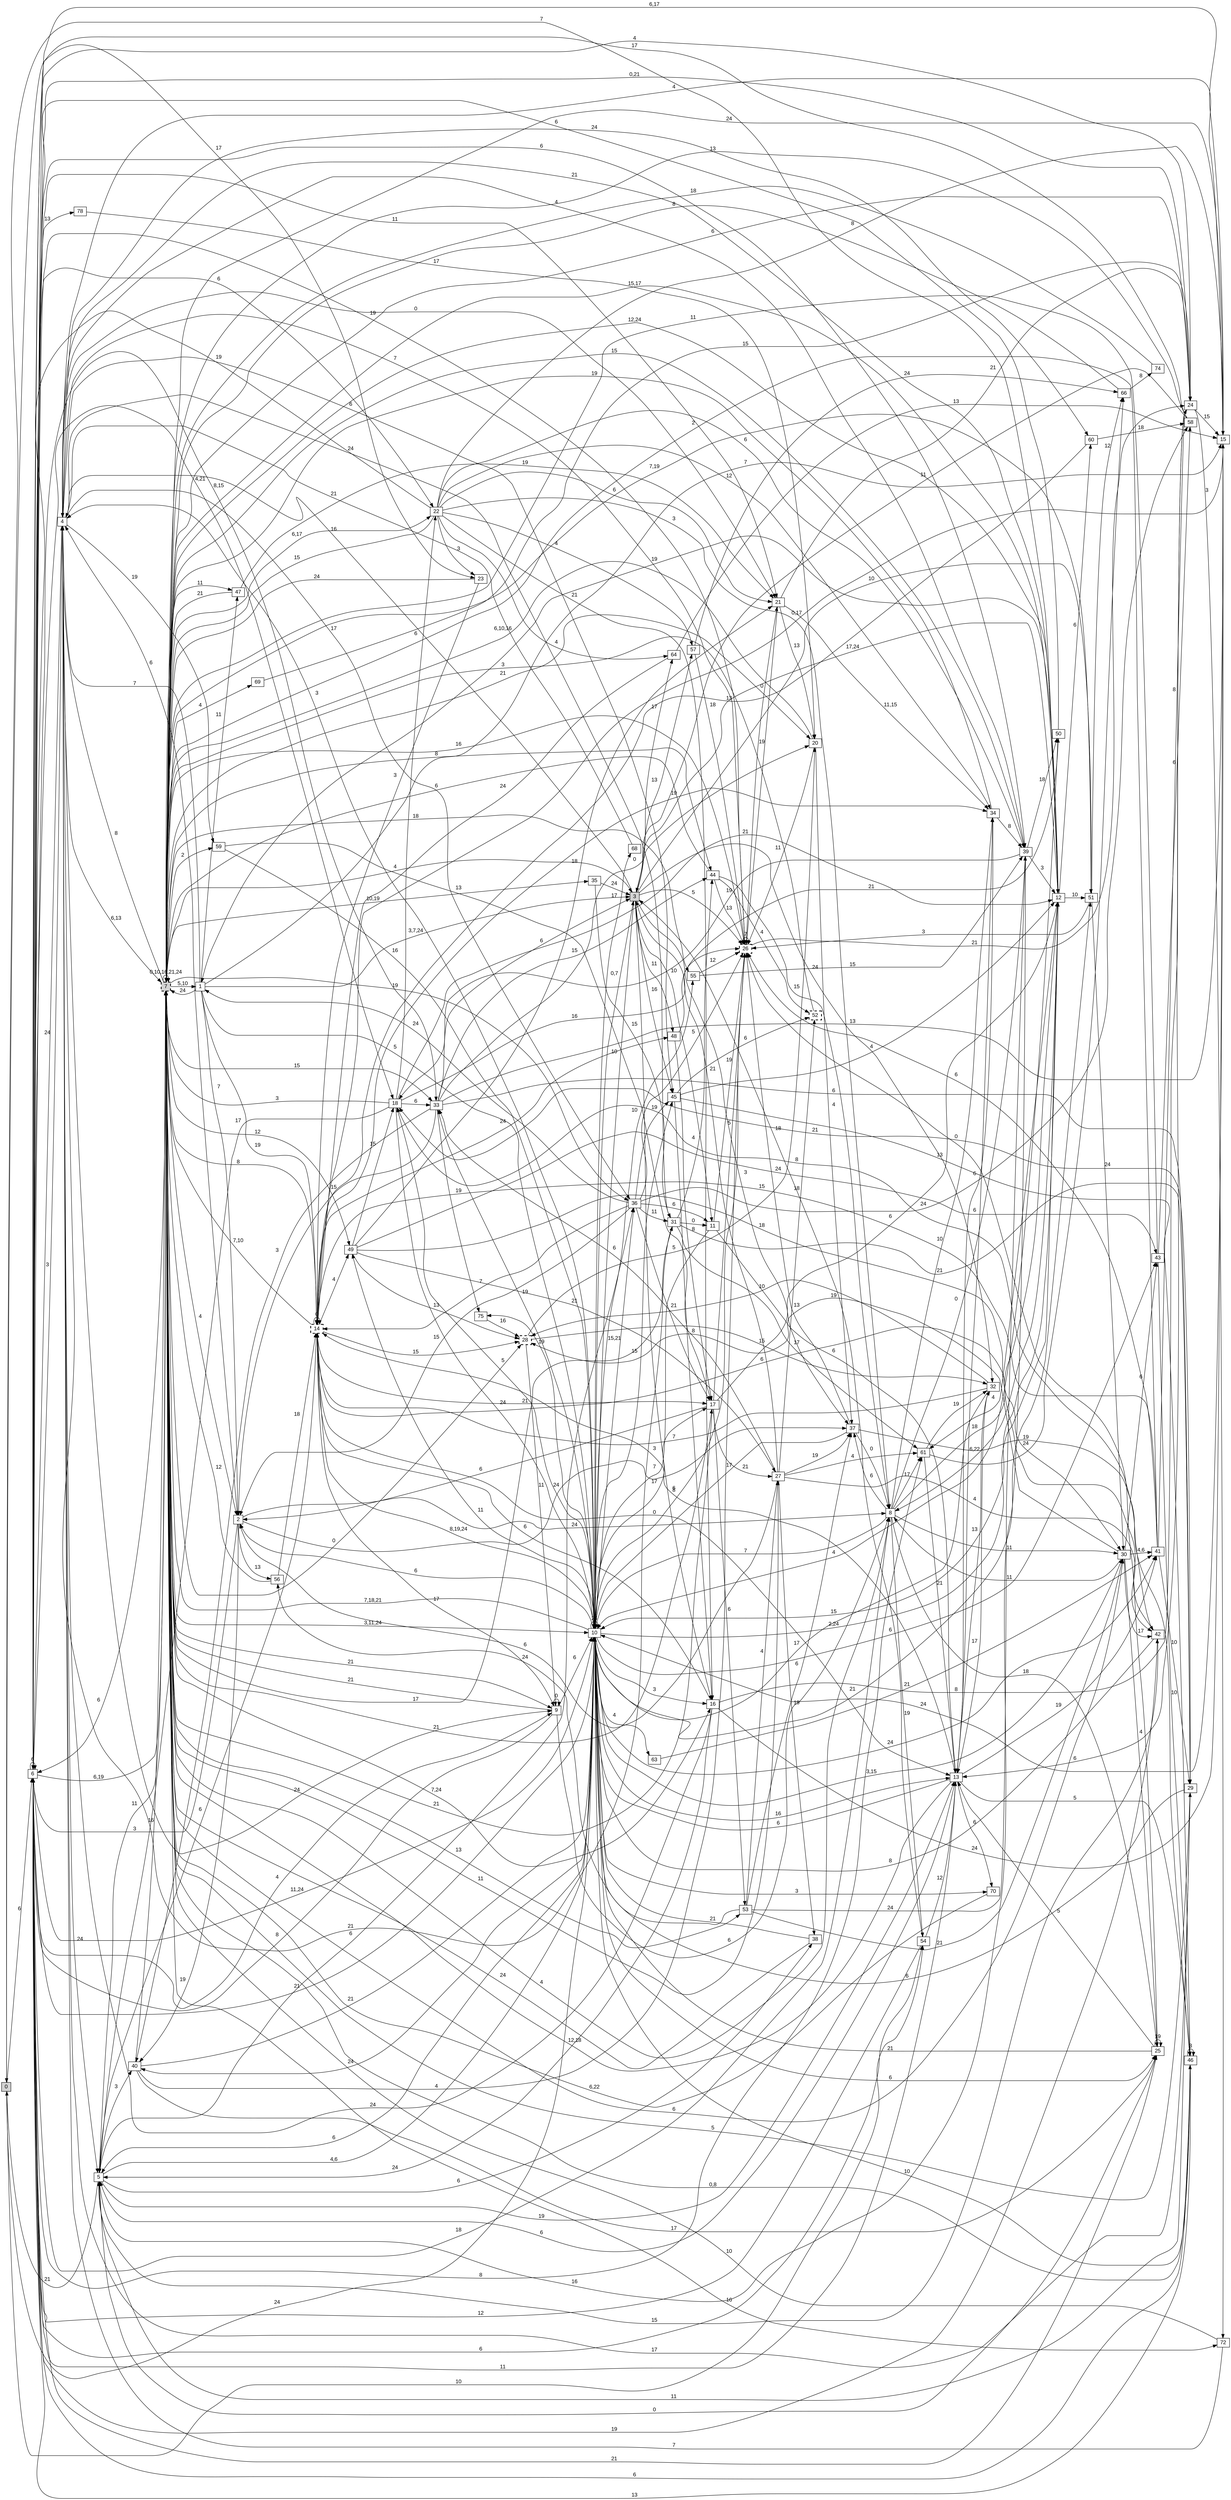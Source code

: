 digraph "NDFA" {
  rankdir=LR
  node [shape=box width=0.1 height=0.1 fontname=Arial]
  edge [fontname=Arial]
/* Estados */
 s0 [label="0" style="filled"] /* I:1 F:0 D:0 */
 s1 [label="1" ] /* I:0 F:0 D:0 */
 s2 [label="2" ] /* I:0 F:0 D:0 */
 s3 [label="3" style="filled"] /* I:1 F:0 D:0 */
 s4 [label="4" ] /* I:0 F:0 D:0 */
 s5 [label="5" ] /* I:0 F:0 D:0 */
 s6 [label="6" ] /* I:0 F:0 D:0 */
 s7 [label="7" style="filled,bold,dashed"] /* I:1 F:1 D:0 */
 s8 [label="8" ] /* I:0 F:0 D:0 */
 s9 [label="9" ] /* I:0 F:0 D:0 */
 s10 [label="10" ] /* I:0 F:0 D:0 */
 s11 [label="11" ] /* I:0 F:0 D:0 */
 s12 [label="12" ] /* I:0 F:0 D:0 */
 s13 [label="13" ] /* I:0 F:0 D:0 */
 s14 [label="14" style="bold,dashed"] /* I:0 F:1 D:0 */
 s15 [label="15" ] /* I:0 F:0 D:0 */
 s16 [label="16" ] /* I:0 F:0 D:0 */
 s17 [label="17" ] /* I:0 F:0 D:0 */
 s18 [label="18" ] /* I:0 F:0 D:0 */
 s20 [label="20" ] /* I:0 F:0 D:0 */
 s21 [label="21" ] /* I:0 F:0 D:0 */
 s22 [label="22" ] /* I:0 F:0 D:0 */
 s23 [label="23" ] /* I:0 F:0 D:0 */
 s24 [label="24" ] /* I:0 F:0 D:0 */
 s25 [label="25" ] /* I:0 F:0 D:0 */
 s26 [label="26" style="bold,dashed"] /* I:0 F:1 D:0 */
 s27 [label="27" ] /* I:0 F:0 D:0 */
 s28 [label="28" style="bold,dashed"] /* I:0 F:1 D:0 */
 s29 [label="29" ] /* I:0 F:0 D:0 */
 s30 [label="30" ] /* I:0 F:0 D:0 */
 s31 [label="31" ] /* I:0 F:0 D:0 */
 s32 [label="32" ] /* I:0 F:0 D:0 */
 s33 [label="33" ] /* I:0 F:0 D:0 */
 s34 [label="34" ] /* I:0 F:0 D:0 */
 s35 [label="35" ] /* I:0 F:0 D:0 */
 s36 [label="36" ] /* I:0 F:0 D:0 */
 s37 [label="37" ] /* I:0 F:0 D:0 */
 s38 [label="38" ] /* I:0 F:0 D:0 */
 s39 [label="39" ] /* I:0 F:0 D:0 */
 s40 [label="40" ] /* I:0 F:0 D:0 */
 s41 [label="41" ] /* I:0 F:0 D:0 */
 s42 [label="42" ] /* I:0 F:0 D:0 */
 s43 [label="43" ] /* I:0 F:0 D:0 */
 s44 [label="44" ] /* I:0 F:0 D:0 */
 s45 [label="45" ] /* I:0 F:0 D:0 */
 s46 [label="46" ] /* I:0 F:0 D:0 */
 s47 [label="47" ] /* I:0 F:0 D:0 */
 s48 [label="48" ] /* I:0 F:0 D:0 */
 s49 [label="49" ] /* I:0 F:0 D:0 */
 s50 [label="50" ] /* I:0 F:0 D:0 */
 s51 [label="51" ] /* I:0 F:0 D:0 */
 s52 [label="52" style="bold,dashed"] /* I:0 F:1 D:0 */
 s53 [label="53" ] /* I:0 F:0 D:0 */
 s54 [label="54" ] /* I:0 F:0 D:0 */
 s55 [label="55" ] /* I:0 F:0 D:0 */
 s56 [label="56" ] /* I:0 F:0 D:0 */
 s57 [label="57" ] /* I:0 F:0 D:0 */
 s58 [label="58" ] /* I:0 F:0 D:0 */
 s59 [label="59" ] /* I:0 F:0 D:0 */
 s60 [label="60" ] /* I:0 F:0 D:0 */
 s61 [label="61" ] /* I:0 F:0 D:0 */
 s63 [label="63" ] /* I:0 F:0 D:0 */
 s64 [label="64" ] /* I:0 F:0 D:0 */
 s66 [label="66" ] /* I:0 F:0 D:0 */
 s68 [label="68" ] /* I:0 F:0 D:0 */
 s69 [label="69" ] /* I:0 F:0 D:0 */
 s70 [label="70" ] /* I:0 F:0 D:0 */
 s72 [label="72" ] /* I:0 F:0 D:0 */
 s74 [label="74" ] /* I:0 F:0 D:0 */
 s75 [label="75" ] /* I:0 F:0 D:0 */
 s78 [label="78" ] /* I:0 F:0 D:0 */
/* Transiciones */
  s0 -> s6 [label="6"]
  s0 -> s10 [label="24"]
  s0 -> s23 [label="17"]
  s0 -> s54 [label="10"]
  s1 -> s2 [label="7"]
  s1 -> s3 [label="3,7,24"]
  s1 -> s4 [label="7"]
  s1 -> s7 [label="24"]
  s1 -> s10 [label="5"]
  s1 -> s14 [label="19"]
  s1 -> s15 [label="7"]
  s1 -> s47 [label="11"]
  s2 -> s4 [label="6"]
  s2 -> s6 [label="3"]
  s2 -> s8 [label="24"]
  s2 -> s37 [label="24"]
  s2 -> s40 [label="19"]
  s2 -> s56 [label="13"]
  s3 -> s4 [label="16"]
  s3 -> s10 [label="10"]
  s3 -> s11 [label="10"]
  s3 -> s12 [label="17,24"]
  s3 -> s16 [label="6"]
  s3 -> s26 [label="5"]
  s3 -> s32 [label="24"]
  s3 -> s37 [label="3"]
  s3 -> s45 [label="16"]
  s3 -> s48 [label="11"]
  s3 -> s51 [label="10"]
  s3 -> s57 [label="13"]
  s3 -> s64 [label="17"]
  s4 -> s5 [label="24"]
  s4 -> s6 [label="24"]
  s4 -> s7 [label="6,13"]
  s4 -> s9 [label="24"]
  s4 -> s21 [label="0"]
  s4 -> s26 [label="7"]
  s4 -> s29 [label="17"]
  s4 -> s31 [label="24"]
  s4 -> s36 [label="17"]
  s4 -> s45 [label="6"]
  s4 -> s59 [label="19"]
  s4 -> s60 [label="24"]
  s5 -> s0 [label="21"]
  s5 -> s7 [label="11"]
  s5 -> s10 [label="4,6"]
  s5 -> s13 [label="19"]
  s5 -> s36 [label="6"]
  s5 -> s38 [label="6"]
  s5 -> s40 [label="3"]
  s6 -> s4 [label="3"]
  s6 -> s6 [label="6"]
  s6 -> s7 [label="6,19"]
  s6 -> s8 [label="18"]
  s6 -> s9 [label="4"]
  s6 -> s10 [label="11,24"]
  s6 -> s18 [label="4,21"]
  s6 -> s21 [label="11"]
  s6 -> s22 [label="6"]
  s6 -> s24 [label="4"]
  s6 -> s25 [label="21"]
  s6 -> s26 [label="19"]
  s6 -> s33 [label="8,15"]
  s6 -> s39 [label="6"]
  s6 -> s42 [label="19"]
  s6 -> s46 [label="6"]
  s6 -> s54 [label="6"]
  s6 -> s61 [label="8"]
  s6 -> s78 [label="13"]
  s7 -> s1 [label="5,10"]
  s7 -> s2 [label="4"]
  s7 -> s3 [label="4"]
  s7 -> s4 [label="8"]
  s7 -> s6 [label="6"]
  s7 -> s7 [label="0,10,16,21,24"]
  s7 -> s9 [label="21"]
  s7 -> s10 [label="3,11,24"]
  s7 -> s12 [label="12,24"]
  s7 -> s14 [label="8"]
  s7 -> s16 [label="7,24"]
  s7 -> s17 [label="21"]
  s7 -> s20 [label="21"]
  s7 -> s22 [label="6,17"]
  s7 -> s26 [label="16"]
  s7 -> s27 [label="11"]
  s7 -> s28 [label="0"]
  s7 -> s30 [label="6"]
  s7 -> s31 [label="17"]
  s7 -> s33 [label="15"]
  s7 -> s35 [label="10,19"]
  s7 -> s36 [label="19"]
  s7 -> s44 [label="8"]
  s7 -> s47 [label="11"]
  s7 -> s49 [label="12"]
  s7 -> s51 [label="7,19"]
  s7 -> s53 [label="13"]
  s7 -> s55 [label="18"]
  s7 -> s59 [label="2"]
  s7 -> s69 [label="4"]
  s7 -> s72 [label="16"]
  s8 -> s7 [label="4"]
  s8 -> s10 [label="7"]
  s8 -> s12 [label="18"]
  s8 -> s25 [label="18"]
  s8 -> s30 [label="11"]
  s8 -> s34 [label="10"]
  s8 -> s37 [label="6"]
  s8 -> s39 [label="0"]
  s8 -> s54 [label="19"]
  s8 -> s61 [label="17"]
  s9 -> s6 [label="8"]
  s9 -> s7 [label="21"]
  s9 -> s8 [label="6"]
  s9 -> s9 [label="0"]
  s9 -> s10 [label="6"]
  s10 -> s2 [label="6"]
  s10 -> s3 [label="0,7"]
  s10 -> s4 [label="3"]
  s10 -> s5 [label="6"]
  s10 -> s6 [label="21"]
  s10 -> s7 [label="7,18,21"]
  s10 -> s10 [label="24"]
  s10 -> s12 [label="2,24"]
  s10 -> s13 [label="16"]
  s10 -> s14 [label="8,19,24"]
  s10 -> s16 [label="3"]
  s10 -> s17 [label="17"]
  s10 -> s18 [label="5"]
  s10 -> s25 [label="6"]
  s10 -> s26 [label="8"]
  s10 -> s30 [label="3,15"]
  s10 -> s33 [label="19"]
  s10 -> s36 [label="15,21"]
  s10 -> s40 [label="24"]
  s10 -> s41 [label="24"]
  s10 -> s43 [label="6"]
  s10 -> s45 [label="15"]
  s10 -> s49 [label="11"]
  s10 -> s51 [label="21"]
  s10 -> s55 [label="10"]
  s10 -> s63 [label="4"]
  s10 -> s68 [label="17"]
  s10 -> s70 [label="3"]
  s10 -> s75 [label="19"]
  s11 -> s10 [label="7"]
  s11 -> s13 [label="6"]
  s11 -> s26 [label="19"]
  s12 -> s0 [label="7"]
  s12 -> s1 [label="19"]
  s12 -> s4 [label="21"]
  s12 -> s7 [label="15,17"]
  s12 -> s8 [label="6,22"]
  s12 -> s10 [label="15"]
  s12 -> s51 [label="10"]
  s12 -> s60 [label="6"]
  s12 -> s61 [label="4"]
  s13 -> s5 [label="6"]
  s13 -> s6 [label="11"]
  s13 -> s7 [label="12,18"]
  s13 -> s10 [label="6"]
  s13 -> s14 [label="3"]
  s13 -> s32 [label="13"]
  s13 -> s34 [label="6"]
  s13 -> s41 [label="19"]
  s13 -> s46 [label="5"]
  s13 -> s70 [label="6"]
  s14 -> s5 [label="6"]
  s14 -> s7 [label="7,10"]
  s14 -> s9 [label="17"]
  s14 -> s13 [label="0"]
  s14 -> s14 [label="0"]
  s14 -> s17 [label="21"]
  s14 -> s28 [label="15"]
  s14 -> s34 [label="19"]
  s14 -> s42 [label="6"]
  s14 -> s48 [label="24"]
  s14 -> s49 [label="4"]
  s15 -> s4 [label="4"]
  s15 -> s6 [label="6,17"]
  s15 -> s7 [label="24"]
  s15 -> s10 [label="24"]
  s15 -> s14 [label="0,17"]
  s16 -> s4 [label="24"]
  s16 -> s5 [label="24"]
  s16 -> s14 [label="6"]
  s16 -> s15 [label="24"]
  s16 -> s24 [label="8"]
  s17 -> s2 [label="6"]
  s17 -> s7 [label="21"]
  s17 -> s12 [label="6"]
  s17 -> s26 [label="5"]
  s17 -> s27 [label="21"]
  s17 -> s53 [label="6"]
  s18 -> s5 [label="17"]
  s18 -> s7 [label="3"]
  s18 -> s10 [label="24"]
  s18 -> s12 [label="21"]
  s18 -> s22 [label="6"]
  s18 -> s26 [label="16"]
  s18 -> s33 [label="6"]
  s20 -> s7 [label="6,10,16"]
  s20 -> s26 [label="11"]
  s20 -> s37 [label="4"]
  s21 -> s20 [label="13"]
  s21 -> s24 [label="21"]
  s21 -> s26 [label="19"]
  s21 -> s34 [label="11,15"]
  s22 -> s6 [label="19"]
  s22 -> s7 [label="15"]
  s22 -> s8 [label="3"]
  s22 -> s15 [label="8"]
  s22 -> s16 [label="21"]
  s22 -> s21 [label="6"]
  s22 -> s23 [label="3"]
  s22 -> s34 [label="12"]
  s22 -> s39 [label="6"]
  s22 -> s57 [label="4"]
  s22 -> s64 [label="4"]
  s23 -> s7 [label="24"]
  s23 -> s14 [label="3"]
  s24 -> s6 [label="0,21"]
  s24 -> s7 [label="6"]
  s24 -> s13 [label="6"]
  s24 -> s15 [label="15"]
  s24 -> s72 [label="3"]
  s25 -> s5 [label="0"]
  s25 -> s10 [label="21"]
  s25 -> s13 [label="5"]
  s25 -> s25 [label="19"]
  s25 -> s26 [label="0"]
  s26 -> s21 [label="0"]
  s26 -> s24 [label="21"]
  s26 -> s26 [label="7"]
  s27 -> s2 [label="6"]
  s27 -> s3 [label="21"]
  s27 -> s33 [label="6"]
  s27 -> s37 [label="19"]
  s27 -> s38 [label="19"]
  s27 -> s42 [label="4"]
  s27 -> s52 [label="18"]
  s27 -> s61 [label="4"]
  s28 -> s9 [label="11"]
  s28 -> s20 [label="5"]
  s28 -> s32 [label="15"]
  s29 -> s5 [label="11"]
  s29 -> s7 [label="5"]
  s29 -> s10 [label="6"]
  s29 -> s18 [label="21"]
  s30 -> s8 [label="11"]
  s30 -> s25 [label="4"]
  s30 -> s28 [label="19"]
  s30 -> s41 [label="4,6"]
  s30 -> s42 [label="17"]
  s30 -> s43 [label="6"]
  s31 -> s4 [label="21"]
  s31 -> s11 [label="0"]
  s31 -> s29 [label="21"]
  s31 -> s44 [label="4"]
  s31 -> s61 [label="17"]
  s32 -> s10 [label="17"]
  s32 -> s13 [label="17"]
  s32 -> s14 [label="7"]
  s32 -> s28 [label="10"]
  s33 -> s2 [label="15"]
  s33 -> s3 [label="6"]
  s33 -> s15 [label="13"]
  s33 -> s20 [label="0"]
  s33 -> s29 [label="6"]
  s33 -> s40 [label="3"]
  s33 -> s44 [label="15"]
  s33 -> s75 [label="19"]
  s34 -> s7 [label="19"]
  s34 -> s13 [label="6"]
  s34 -> s39 [label="8"]
  s35 -> s3 [label="24"]
  s35 -> s31 [label="15"]
  s36 -> s1 [label="24"]
  s36 -> s2 [label="15"]
  s36 -> s11 [label="6"]
  s36 -> s14 [label="7"]
  s36 -> s17 [label="21"]
  s36 -> s26 [label="5"]
  s36 -> s31 [label="11"]
  s36 -> s45 [label="19"]
  s36 -> s58 [label="24"]
  s37 -> s8 [label="0"]
  s37 -> s10 [label="17"]
  s37 -> s26 [label="13"]
  s37 -> s46 [label="19"]
  s38 -> s7 [label="24"]
  s38 -> s10 [label="21"]
  s39 -> s4 [label="4"]
  s39 -> s5 [label="16"]
  s39 -> s7 [label="15"]
  s39 -> s12 [label="3"]
  s39 -> s18 [label="19"]
  s39 -> s50 [label="18"]
  s40 -> s7 [label="16"]
  s40 -> s10 [label="21"]
  s40 -> s25 [label="17"]
  s40 -> s26 [label="4"]
  s41 -> s7 [label="2"]
  s41 -> s14 [label="15"]
  s41 -> s24 [label="8"]
  s41 -> s26 [label="6"]
  s41 -> s29 [label="10"]
  s42 -> s5 [label="15"]
  s42 -> s10 [label="8"]
  s42 -> s18 [label="8"]
  s43 -> s7 [label="11"]
  s43 -> s46 [label="10"]
  s43 -> s58 [label="6"]
  s44 -> s7 [label="6"]
  s44 -> s8 [label="15"]
  s44 -> s26 [label="13"]
  s44 -> s52 [label="4"]
  s45 -> s12 [label="4"]
  s45 -> s16 [label="8"]
  s45 -> s46 [label="13"]
  s45 -> s52 [label="6"]
  s46 -> s6 [label="13"]
  s46 -> s7 [label="0,8"]
  s46 -> s10 [label="10"]
  s46 -> s46 [label="3"]
  s47 -> s7 [label="21"]
  s47 -> s21 [label="19"]
  s48 -> s17 [label="8"]
  s48 -> s50 [label="21"]
  s49 -> s18 [label="15"]
  s49 -> s21 [label="18"]
  s49 -> s27 [label="21"]
  s49 -> s28 [label="13"]
  s49 -> s30 [label="18"]
  s49 -> s43 [label="24"]
  s50 -> s6 [label="6"]
  s50 -> s10 [label="4"]
  s51 -> s26 [label="3"]
  s51 -> s30 [label="24"]
  s51 -> s66 [label="12"]
  s52 -> s7 [label="3"]
  s53 -> s27 [label="4"]
  s53 -> s30 [label="21"]
  s53 -> s37 [label="6"]
  s53 -> s39 [label="24"]
  s53 -> s56 [label="24"]
  s54 -> s3 [label="18"]
  s54 -> s6 [label="12"]
  s54 -> s13 [label="12"]
  s55 -> s26 [label="12"]
  s55 -> s39 [label="15"]
  s56 -> s7 [label="12"]
  s56 -> s14 [label="18"]
  s57 -> s26 [label="18"]
  s57 -> s66 [label="24"]
  s58 -> s3 [label="11"]
  s58 -> s6 [label="17"]
  s58 -> s7 [label="13"]
  s59 -> s10 [label="16"]
  s59 -> s17 [label="13"]
  s60 -> s14 [label="13"]
  s60 -> s58 [label="18"]
  s61 -> s13 [label="21"]
  s61 -> s32 [label="19"]
  s61 -> s66 [label="24"]
  s63 -> s41 [label="21"]
  s64 -> s14 [label="24"]
  s64 -> s15 [label="13"]
  s66 -> s7 [label="8"]
  s66 -> s74 [label="8"]
  s68 -> s4 [label="21"]
  s69 -> s24 [label="15"]
  s70 -> s7 [label="6,22"]
  s72 -> s4 [label="7"]
  s72 -> s7 [label="10"]
  s74 -> s7 [label="18"]
  s75 -> s28 [label="16"]
  s78 -> s20 [label="17"]
}
